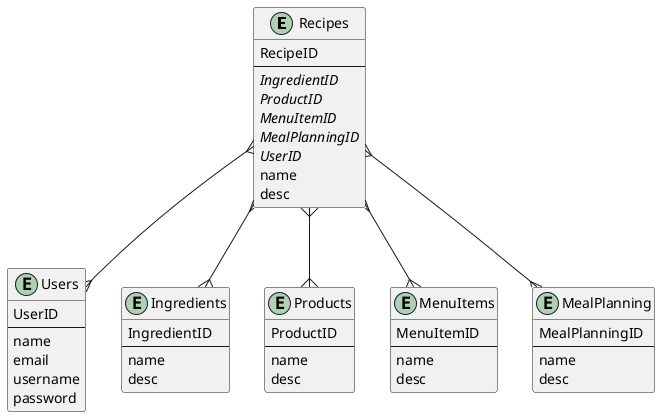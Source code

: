 @startuml
entity Recipes{
RecipeID
---
{abstract} IngredientID
{abstract} ProductID
{abstract} MenuItemID
{abstract} MealPlanningID
{abstract} UserID
name
desc
}
entity Users {
    UserID
    ---
    name
    email
    username
    password
}
entity Ingredients {
    IngredientID
    ---
    name
    desc
}
entity Products {
    ProductID
    ---
    name
    desc
}
entity MenuItems {
    MenuItemID
    ---
    name
    desc
}
entity MealPlanning {
    MealPlanningID
    ---
    name
    desc
}
Recipes }--{ Users
Recipes }--{ Ingredients
Recipes }--{ Products
Recipes }--{ MenuItems
Recipes }--{ MealPlanning
@enduml
